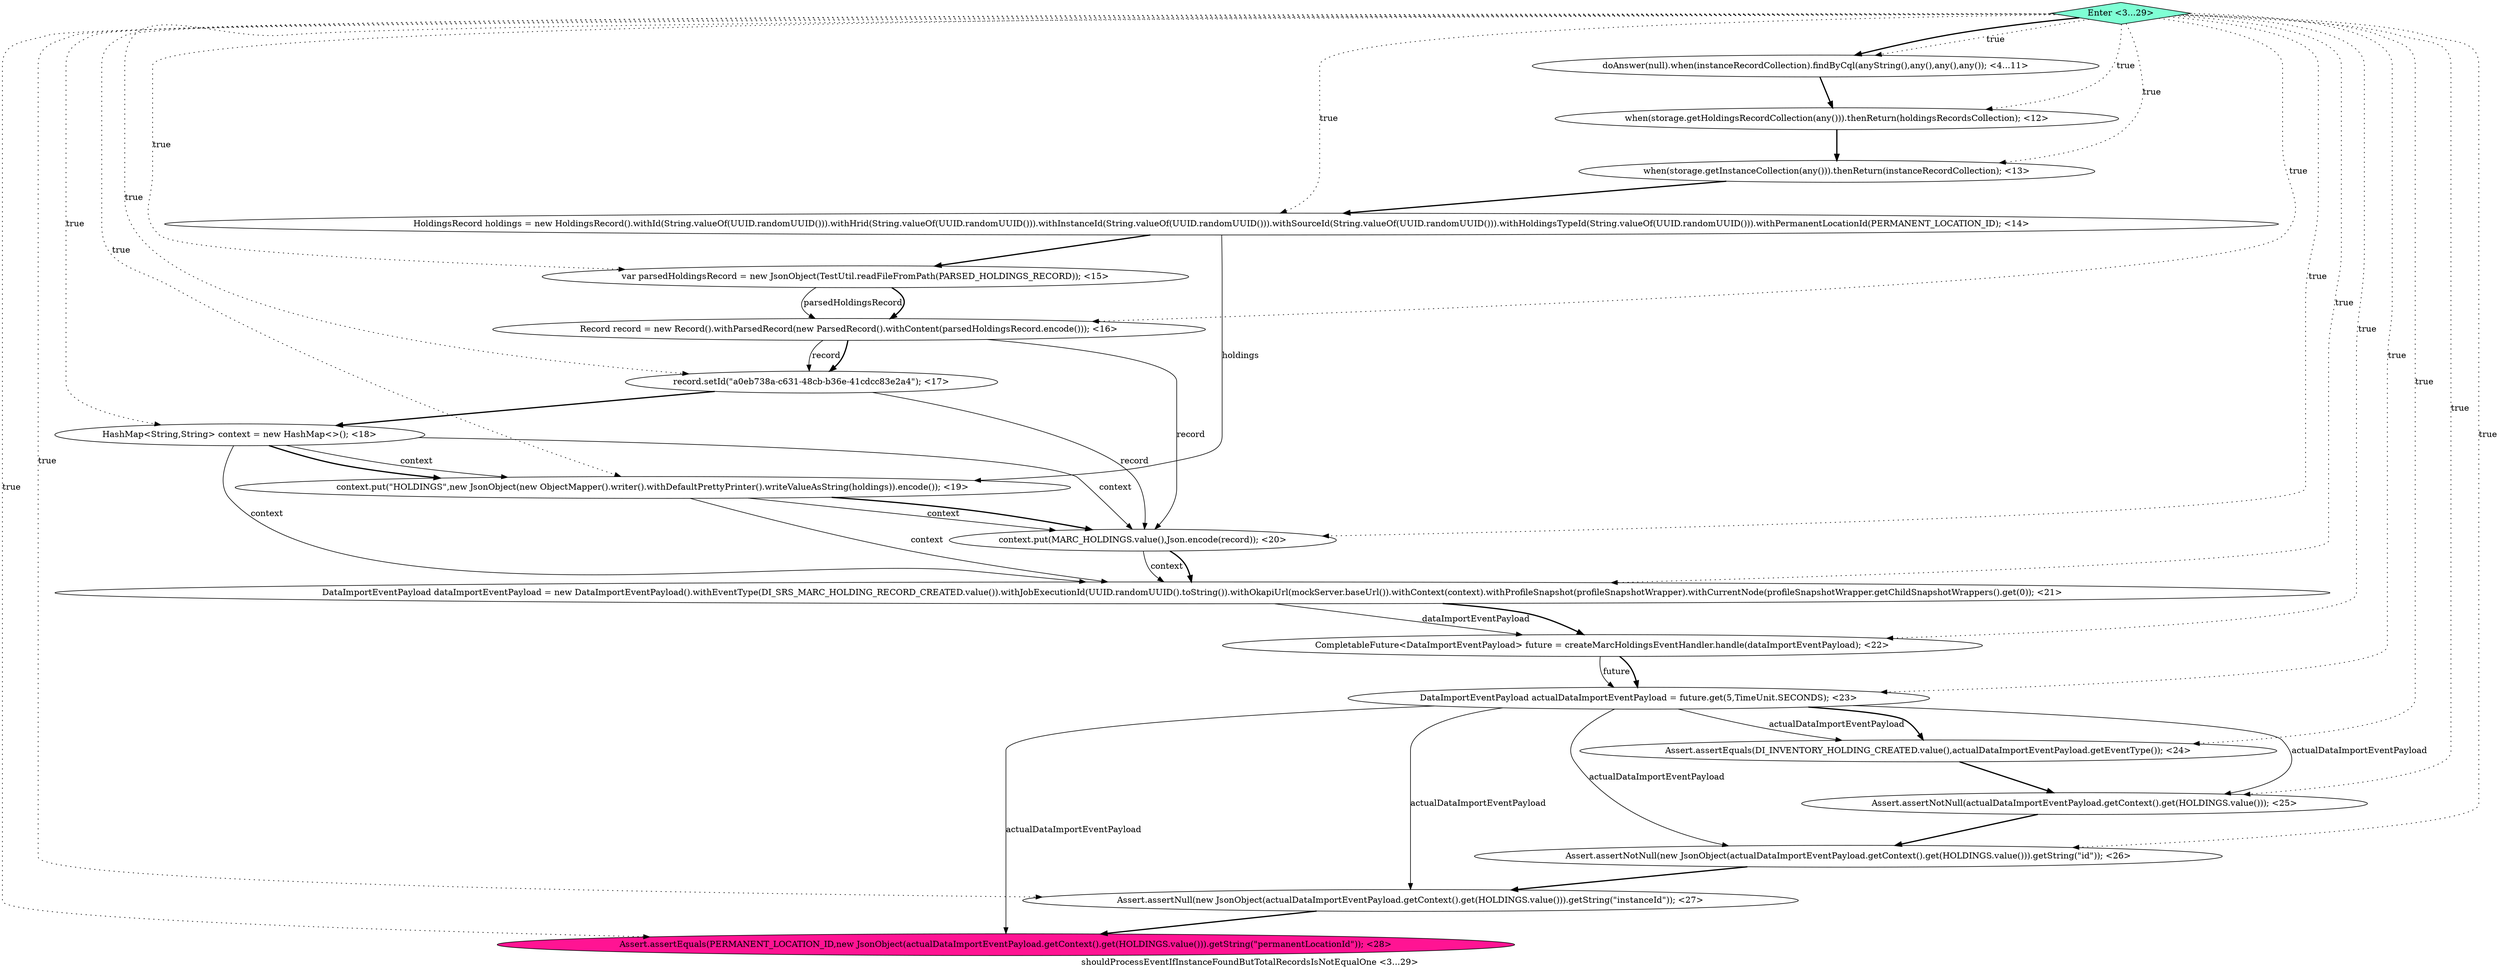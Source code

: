 digraph PDG {
label = "shouldProcessEventIfInstanceFoundButTotalRecordsIsNotEqualOne <3...29>";
0.1 [style = filled, label = "when(storage.getHoldingsRecordCollection(any())).thenReturn(holdingsRecordsCollection); <12>", fillcolor = white, shape = ellipse];
0.2 [style = filled, label = "when(storage.getInstanceCollection(any())).thenReturn(instanceRecordCollection); <13>", fillcolor = white, shape = ellipse];
0.17 [style = filled, label = "Assert.assertEquals(PERMANENT_LOCATION_ID,new JsonObject(actualDataImportEventPayload.getContext().get(HOLDINGS.value())).getString(\"permanentLocationId\")); <28>", fillcolor = deeppink, shape = ellipse];
0.18 [style = filled, label = "Enter <3...29>", fillcolor = aquamarine, shape = diamond];
0.5 [style = filled, label = "Record record = new Record().withParsedRecord(new ParsedRecord().withContent(parsedHoldingsRecord.encode())); <16>", fillcolor = white, shape = ellipse];
0.16 [style = filled, label = "Assert.assertNull(new JsonObject(actualDataImportEventPayload.getContext().get(HOLDINGS.value())).getString(\"instanceId\")); <27>", fillcolor = white, shape = ellipse];
0.8 [style = filled, label = "context.put(\"HOLDINGS\",new JsonObject(new ObjectMapper().writer().withDefaultPrettyPrinter().writeValueAsString(holdings)).encode()); <19>", fillcolor = white, shape = ellipse];
0.9 [style = filled, label = "context.put(MARC_HOLDINGS.value(),Json.encode(record)); <20>", fillcolor = white, shape = ellipse];
0.14 [style = filled, label = "Assert.assertNotNull(actualDataImportEventPayload.getContext().get(HOLDINGS.value())); <25>", fillcolor = white, shape = ellipse];
0.11 [style = filled, label = "CompletableFuture<DataImportEventPayload> future = createMarcHoldingsEventHandler.handle(dataImportEventPayload); <22>", fillcolor = white, shape = ellipse];
0.13 [style = filled, label = "Assert.assertEquals(DI_INVENTORY_HOLDING_CREATED.value(),actualDataImportEventPayload.getEventType()); <24>", fillcolor = white, shape = ellipse];
0.6 [style = filled, label = "record.setId(\"a0eb738a-c631-48cb-b36e-41cdcc83e2a4\"); <17>", fillcolor = white, shape = ellipse];
0.7 [style = filled, label = "HashMap<String,String> context = new HashMap<>(); <18>", fillcolor = white, shape = ellipse];
0.3 [style = filled, label = "HoldingsRecord holdings = new HoldingsRecord().withId(String.valueOf(UUID.randomUUID())).withHrid(String.valueOf(UUID.randomUUID())).withInstanceId(String.valueOf(UUID.randomUUID())).withSourceId(String.valueOf(UUID.randomUUID())).withHoldingsTypeId(String.valueOf(UUID.randomUUID())).withPermanentLocationId(PERMANENT_LOCATION_ID); <14>", fillcolor = white, shape = ellipse];
0.10 [style = filled, label = "DataImportEventPayload dataImportEventPayload = new DataImportEventPayload().withEventType(DI_SRS_MARC_HOLDING_RECORD_CREATED.value()).withJobExecutionId(UUID.randomUUID().toString()).withOkapiUrl(mockServer.baseUrl()).withContext(context).withProfileSnapshot(profileSnapshotWrapper).withCurrentNode(profileSnapshotWrapper.getChildSnapshotWrappers().get(0)); <21>", fillcolor = white, shape = ellipse];
0.4 [style = filled, label = "var parsedHoldingsRecord = new JsonObject(TestUtil.readFileFromPath(PARSED_HOLDINGS_RECORD)); <15>", fillcolor = white, shape = ellipse];
0.12 [style = filled, label = "DataImportEventPayload actualDataImportEventPayload = future.get(5,TimeUnit.SECONDS); <23>", fillcolor = white, shape = ellipse];
0.15 [style = filled, label = "Assert.assertNotNull(new JsonObject(actualDataImportEventPayload.getContext().get(HOLDINGS.value())).getString(\"id\")); <26>", fillcolor = white, shape = ellipse];
0.0 [style = filled, label = "doAnswer(null).when(instanceRecordCollection).findByCql(anyString(),any(),any(),any()); <4...11>", fillcolor = white, shape = ellipse];
0.0 -> 0.1 [style = bold, label=""];
0.1 -> 0.2 [style = bold, label=""];
0.2 -> 0.3 [style = bold, label=""];
0.3 -> 0.4 [style = bold, label=""];
0.3 -> 0.8 [style = solid, label="holdings"];
0.4 -> 0.5 [style = solid, label="parsedHoldingsRecord"];
0.4 -> 0.5 [style = bold, label=""];
0.5 -> 0.6 [style = solid, label="record"];
0.5 -> 0.6 [style = bold, label=""];
0.5 -> 0.9 [style = solid, label="record"];
0.6 -> 0.7 [style = bold, label=""];
0.6 -> 0.9 [style = solid, label="record"];
0.7 -> 0.8 [style = solid, label="context"];
0.7 -> 0.8 [style = bold, label=""];
0.7 -> 0.9 [style = solid, label="context"];
0.7 -> 0.10 [style = solid, label="context"];
0.8 -> 0.9 [style = solid, label="context"];
0.8 -> 0.9 [style = bold, label=""];
0.8 -> 0.10 [style = solid, label="context"];
0.9 -> 0.10 [style = solid, label="context"];
0.9 -> 0.10 [style = bold, label=""];
0.10 -> 0.11 [style = solid, label="dataImportEventPayload"];
0.10 -> 0.11 [style = bold, label=""];
0.11 -> 0.12 [style = solid, label="future"];
0.11 -> 0.12 [style = bold, label=""];
0.12 -> 0.13 [style = solid, label="actualDataImportEventPayload"];
0.12 -> 0.13 [style = bold, label=""];
0.12 -> 0.14 [style = solid, label="actualDataImportEventPayload"];
0.12 -> 0.15 [style = solid, label="actualDataImportEventPayload"];
0.12 -> 0.16 [style = solid, label="actualDataImportEventPayload"];
0.12 -> 0.17 [style = solid, label="actualDataImportEventPayload"];
0.13 -> 0.14 [style = bold, label=""];
0.14 -> 0.15 [style = bold, label=""];
0.15 -> 0.16 [style = bold, label=""];
0.16 -> 0.17 [style = bold, label=""];
0.18 -> 0.0 [style = dotted, label="true"];
0.18 -> 0.0 [style = bold, label=""];
0.18 -> 0.1 [style = dotted, label="true"];
0.18 -> 0.2 [style = dotted, label="true"];
0.18 -> 0.3 [style = dotted, label="true"];
0.18 -> 0.4 [style = dotted, label="true"];
0.18 -> 0.5 [style = dotted, label="true"];
0.18 -> 0.6 [style = dotted, label="true"];
0.18 -> 0.7 [style = dotted, label="true"];
0.18 -> 0.8 [style = dotted, label="true"];
0.18 -> 0.9 [style = dotted, label="true"];
0.18 -> 0.10 [style = dotted, label="true"];
0.18 -> 0.11 [style = dotted, label="true"];
0.18 -> 0.12 [style = dotted, label="true"];
0.18 -> 0.13 [style = dotted, label="true"];
0.18 -> 0.14 [style = dotted, label="true"];
0.18 -> 0.15 [style = dotted, label="true"];
0.18 -> 0.16 [style = dotted, label="true"];
0.18 -> 0.17 [style = dotted, label="true"];
}
